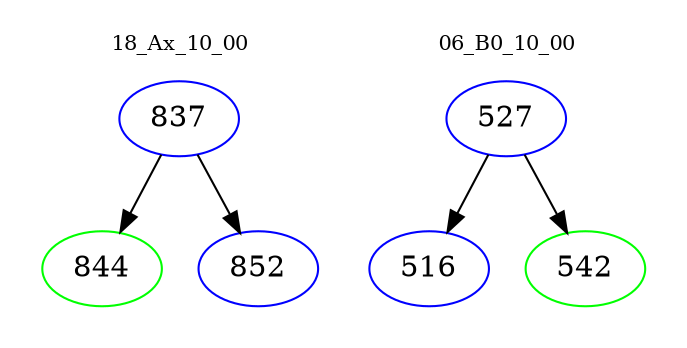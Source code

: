 digraph{
subgraph cluster_0 {
color = white
label = "18_Ax_10_00";
fontsize=10;
T0_837 [label="837", color="blue"]
T0_837 -> T0_844 [color="black"]
T0_844 [label="844", color="green"]
T0_837 -> T0_852 [color="black"]
T0_852 [label="852", color="blue"]
}
subgraph cluster_1 {
color = white
label = "06_B0_10_00";
fontsize=10;
T1_527 [label="527", color="blue"]
T1_527 -> T1_516 [color="black"]
T1_516 [label="516", color="blue"]
T1_527 -> T1_542 [color="black"]
T1_542 [label="542", color="green"]
}
}
